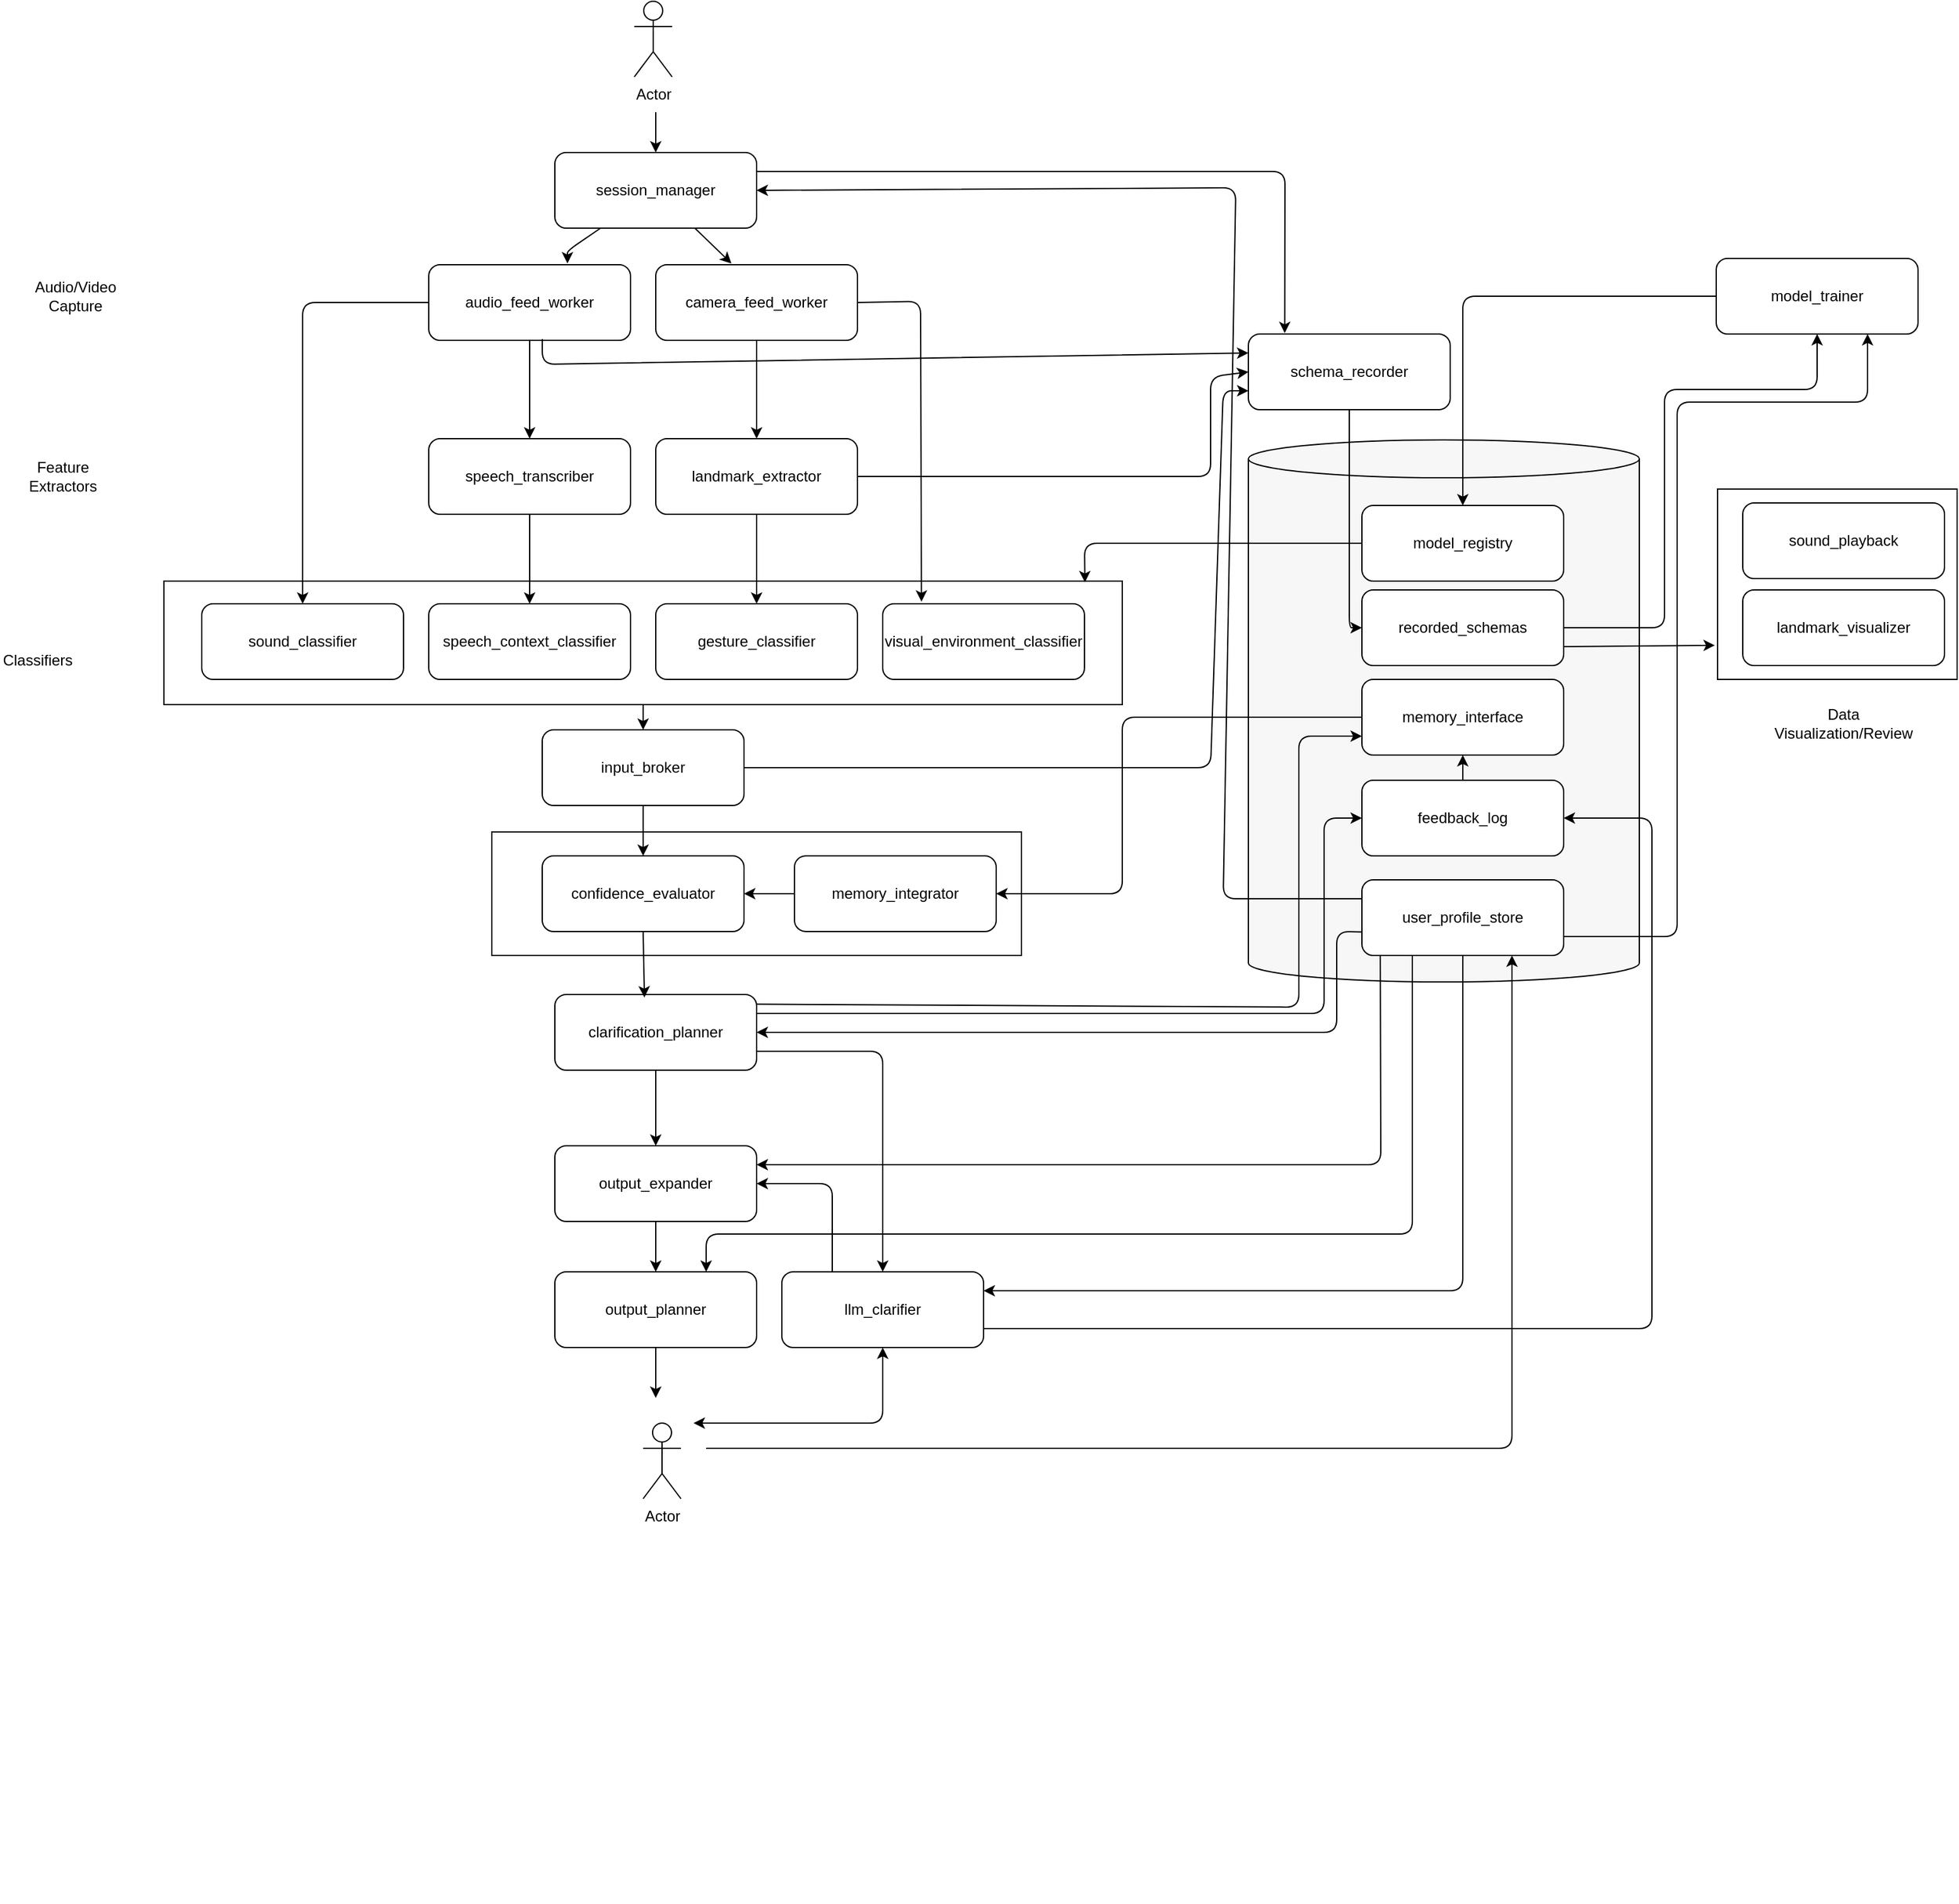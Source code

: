 <mxfile>
    <diagram id="1YYO8B0gDi6Q-jbC-mth" name="A3CP Modules">
        <mxGraphModel dx="2016" dy="1878" grid="1" gridSize="10" guides="1" tooltips="1" connect="1" arrows="1" fold="1" page="1" pageScale="1" pageWidth="850" pageHeight="1100" math="0" shadow="0">
            <root>
                <mxCell id="0"/>
                <mxCell id="1" parent="0"/>
                <mxCell id="109" value="" style="rounded=0;whiteSpace=wrap;html=1;" parent="1" vertex="1">
                    <mxGeometry x="180" y="471" width="420" height="98" as="geometry"/>
                </mxCell>
                <mxCell id="99" value="" style="edgeStyle=none;html=1;" parent="1" source="96" target="10" edge="1">
                    <mxGeometry relative="1" as="geometry"/>
                </mxCell>
                <mxCell id="96" value="" style="rounded=0;whiteSpace=wrap;html=1;" parent="1" vertex="1">
                    <mxGeometry x="-80" y="272" width="760" height="98" as="geometry"/>
                </mxCell>
                <mxCell id="55" value="" style="whiteSpace=wrap;html=1;" parent="1" vertex="1">
                    <mxGeometry x="1152" y="199" width="190" height="151" as="geometry"/>
                </mxCell>
                <mxCell id="35" value="" style="shape=cylinder3;whiteSpace=wrap;html=1;boundedLbl=1;backgroundOutline=1;size=15;fillColor=#F7F7F7;" parent="1" vertex="1">
                    <mxGeometry x="780" y="160" width="310" height="430" as="geometry"/>
                </mxCell>
                <mxCell id="84" value="" style="edgeStyle=none;html=1;" parent="1" source="2" target="4" edge="1">
                    <mxGeometry relative="1" as="geometry"/>
                </mxCell>
                <mxCell id="2" value="audio_feed_worker" style="rounded=1;whiteSpace=wrap;html=1;" parent="1" vertex="1">
                    <mxGeometry x="130" y="21" width="160" height="60" as="geometry"/>
                </mxCell>
                <mxCell id="85" style="edgeStyle=none;html=1;exitX=0.5;exitY=1;exitDx=0;exitDy=0;entryX=0.5;entryY=0;entryDx=0;entryDy=0;" parent="1" source="3" target="5" edge="1">
                    <mxGeometry relative="1" as="geometry"/>
                </mxCell>
                <mxCell id="93" style="edgeStyle=none;html=1;exitX=1;exitY=0.5;exitDx=0;exitDy=0;entryX=0.192;entryY=-0.028;entryDx=0;entryDy=0;entryPerimeter=0;" parent="1" source="3" target="7" edge="1">
                    <mxGeometry relative="1" as="geometry">
                        <mxPoint x="530" y="290" as="targetPoint"/>
                        <Array as="points">
                            <mxPoint x="520" y="50"/>
                        </Array>
                    </mxGeometry>
                </mxCell>
                <mxCell id="3" value="camera_feed_worker" style="rounded=1;whiteSpace=wrap;html=1;" parent="1" vertex="1">
                    <mxGeometry x="310" y="21" width="160" height="60" as="geometry"/>
                </mxCell>
                <mxCell id="88" value="" style="edgeStyle=none;html=1;" parent="1" source="4" target="6" edge="1">
                    <mxGeometry relative="1" as="geometry"/>
                </mxCell>
                <mxCell id="4" value="speech_transcriber" style="rounded=1;whiteSpace=wrap;html=1;" parent="1" vertex="1">
                    <mxGeometry x="130" y="159" width="160" height="60" as="geometry"/>
                </mxCell>
                <mxCell id="30" value="" style="edgeStyle=none;html=1;exitX=1;exitY=0.5;exitDx=0;exitDy=0;entryX=0;entryY=0.5;entryDx=0;entryDy=0;" parent="1" source="5" target="18" edge="1">
                    <mxGeometry relative="1" as="geometry">
                        <mxPoint x="490" y="210" as="sourcePoint"/>
                        <Array as="points">
                            <mxPoint x="750" y="189"/>
                            <mxPoint x="750" y="110"/>
                        </Array>
                    </mxGeometry>
                </mxCell>
                <mxCell id="89" value="" style="edgeStyle=none;html=1;" parent="1" source="5" target="8" edge="1">
                    <mxGeometry relative="1" as="geometry"/>
                </mxCell>
                <mxCell id="5" value="landmark_extractor" style="rounded=1;whiteSpace=wrap;html=1;" parent="1" vertex="1">
                    <mxGeometry x="310" y="159" width="160" height="60" as="geometry"/>
                </mxCell>
                <mxCell id="6" value="speech_context_classifier" style="rounded=1;whiteSpace=wrap;html=1;" parent="1" vertex="1">
                    <mxGeometry x="130" y="290" width="160" height="60" as="geometry"/>
                </mxCell>
                <mxCell id="7" value="visual_environment_classifier" style="rounded=1;whiteSpace=wrap;html=1;" parent="1" vertex="1">
                    <mxGeometry x="490" y="290" width="160" height="60" as="geometry"/>
                </mxCell>
                <mxCell id="8" value="gesture_classifier" style="rounded=1;whiteSpace=wrap;html=1;" parent="1" vertex="1">
                    <mxGeometry x="310" y="290" width="160" height="60" as="geometry"/>
                </mxCell>
                <mxCell id="9" value="sound_classifier" style="rounded=1;whiteSpace=wrap;html=1;" parent="1" vertex="1">
                    <mxGeometry x="-50" y="290" width="160" height="60" as="geometry"/>
                </mxCell>
                <mxCell id="60" value="" style="edgeStyle=none;html=1;" parent="1" source="10" target="11" edge="1">
                    <mxGeometry relative="1" as="geometry"/>
                </mxCell>
                <mxCell id="148" style="edgeStyle=none;html=1;exitX=1;exitY=0.5;exitDx=0;exitDy=0;entryX=0;entryY=0.75;entryDx=0;entryDy=0;" edge="1" parent="1" source="10" target="18">
                    <mxGeometry relative="1" as="geometry">
                        <mxPoint x="570" y="419.923" as="targetPoint"/>
                        <Array as="points">
                            <mxPoint x="750" y="420"/>
                            <mxPoint x="760" y="121"/>
                        </Array>
                    </mxGeometry>
                </mxCell>
                <mxCell id="10" value="input_broker" style="rounded=1;whiteSpace=wrap;html=1;" parent="1" vertex="1">
                    <mxGeometry x="220" y="390" width="160" height="60" as="geometry"/>
                </mxCell>
                <mxCell id="11" value="confidence_evaluator" style="rounded=1;whiteSpace=wrap;html=1;" parent="1" vertex="1">
                    <mxGeometry x="220" y="490" width="160" height="60" as="geometry"/>
                </mxCell>
                <mxCell id="119" style="edgeStyle=none;html=1;exitX=1;exitY=0.75;exitDx=0;exitDy=0;entryX=0.5;entryY=0;entryDx=0;entryDy=0;" parent="1" source="12" target="23" edge="1">
                    <mxGeometry relative="1" as="geometry">
                        <Array as="points">
                            <mxPoint x="490" y="645"/>
                        </Array>
                    </mxGeometry>
                </mxCell>
                <mxCell id="120" style="edgeStyle=none;html=1;exitX=0.5;exitY=1;exitDx=0;exitDy=0;entryX=0.5;entryY=0;entryDx=0;entryDy=0;" parent="1" source="12" target="13" edge="1">
                    <mxGeometry relative="1" as="geometry"/>
                </mxCell>
                <mxCell id="123" style="edgeStyle=none;html=1;exitX=0.99;exitY=0.127;exitDx=0;exitDy=0;entryX=0;entryY=0.75;entryDx=0;entryDy=0;exitPerimeter=0;" parent="1" source="12" target="24" edge="1">
                    <mxGeometry relative="1" as="geometry">
                        <Array as="points">
                            <mxPoint x="820" y="610"/>
                            <mxPoint x="820" y="395"/>
                        </Array>
                    </mxGeometry>
                </mxCell>
                <mxCell id="12" value="clarification_planner" style="rounded=1;whiteSpace=wrap;html=1;" parent="1" vertex="1">
                    <mxGeometry x="230" y="600" width="160" height="60" as="geometry"/>
                </mxCell>
                <mxCell id="110" style="edgeStyle=none;html=1;exitX=0.5;exitY=1;exitDx=0;exitDy=0;entryX=0.5;entryY=0;entryDx=0;entryDy=0;" parent="1" source="13" target="14" edge="1">
                    <mxGeometry relative="1" as="geometry"/>
                </mxCell>
                <mxCell id="13" value="output_expander" style="rounded=1;whiteSpace=wrap;html=1;" parent="1" vertex="1">
                    <mxGeometry x="230" y="720" width="160" height="60" as="geometry"/>
                </mxCell>
                <mxCell id="82" value="" style="edgeStyle=none;html=1;" parent="1" source="14" edge="1">
                    <mxGeometry relative="1" as="geometry">
                        <mxPoint x="310" y="920" as="targetPoint"/>
                    </mxGeometry>
                </mxCell>
                <mxCell id="14" value="output_planner" style="rounded=1;whiteSpace=wrap;html=1;" parent="1" vertex="1">
                    <mxGeometry x="230" y="820" width="160" height="60" as="geometry"/>
                </mxCell>
                <mxCell id="108" style="edgeStyle=none;html=1;exitX=0;exitY=0.5;exitDx=0;exitDy=0;entryX=1;entryY=0.5;entryDx=0;entryDy=0;" parent="1" source="15" target="11" edge="1">
                    <mxGeometry relative="1" as="geometry"/>
                </mxCell>
                <mxCell id="15" value="memory_integrator" style="rounded=1;whiteSpace=wrap;html=1;" parent="1" vertex="1">
                    <mxGeometry x="420" y="490" width="160" height="60" as="geometry"/>
                </mxCell>
                <mxCell id="122" style="edgeStyle=none;html=1;exitX=0.5;exitY=0;exitDx=0;exitDy=0;entryX=0.5;entryY=1;entryDx=0;entryDy=0;" parent="1" source="16" target="24" edge="1">
                    <mxGeometry relative="1" as="geometry"/>
                </mxCell>
                <mxCell id="16" value="feedback_log" style="rounded=1;whiteSpace=wrap;html=1;" parent="1" vertex="1">
                    <mxGeometry x="870" y="430" width="160" height="60" as="geometry"/>
                </mxCell>
                <mxCell id="37" value="" style="edgeStyle=none;html=1;" parent="1" source="17" edge="1">
                    <mxGeometry relative="1" as="geometry">
                        <mxPoint x="370" y="20" as="targetPoint"/>
                    </mxGeometry>
                </mxCell>
                <mxCell id="38" value="" style="edgeStyle=none;html=1;" parent="1" source="17" edge="1">
                    <mxGeometry relative="1" as="geometry">
                        <mxPoint x="240" y="20" as="targetPoint"/>
                        <Array as="points">
                            <mxPoint x="240" y="10"/>
                        </Array>
                    </mxGeometry>
                </mxCell>
                <mxCell id="17" value="session_manager" style="rounded=1;whiteSpace=wrap;html=1;" parent="1" vertex="1">
                    <mxGeometry x="230" y="-68" width="160" height="60" as="geometry"/>
                </mxCell>
                <mxCell id="150" style="edgeStyle=none;html=1;entryX=0;entryY=0.5;entryDx=0;entryDy=0;" edge="1" parent="1" source="18" target="100">
                    <mxGeometry relative="1" as="geometry">
                        <Array as="points">
                            <mxPoint x="860" y="309"/>
                        </Array>
                    </mxGeometry>
                </mxCell>
                <mxCell id="18" value="schema_recorder" style="rounded=1;whiteSpace=wrap;html=1;" parent="1" vertex="1">
                    <mxGeometry x="780" y="76" width="160" height="60" as="geometry"/>
                </mxCell>
                <mxCell id="19" value="landmark_visualizer" style="rounded=1;whiteSpace=wrap;html=1;" parent="1" vertex="1">
                    <mxGeometry x="1172" y="279" width="160" height="60" as="geometry"/>
                </mxCell>
                <mxCell id="20" value="sound_playback" style="rounded=1;whiteSpace=wrap;html=1;" parent="1" vertex="1">
                    <mxGeometry x="1172" y="210" width="160" height="60" as="geometry"/>
                </mxCell>
                <mxCell id="47" style="edgeStyle=none;html=1;entryX=0.961;entryY=0.01;entryDx=0;entryDy=0;exitX=0;exitY=0.5;exitDx=0;exitDy=0;entryPerimeter=0;" parent="1" source="21" target="96" edge="1">
                    <mxGeometry relative="1" as="geometry">
                        <mxPoint x="680" y="310" as="targetPoint"/>
                        <Array as="points">
                            <mxPoint x="650" y="242"/>
                        </Array>
                    </mxGeometry>
                </mxCell>
                <mxCell id="21" value="model_registry" style="rounded=1;whiteSpace=wrap;html=1;" parent="1" vertex="1">
                    <mxGeometry x="870" y="212" width="160" height="60" as="geometry"/>
                </mxCell>
                <mxCell id="134" style="edgeStyle=none;html=1;exitX=0;exitY=0.5;exitDx=0;exitDy=0;entryX=0.5;entryY=0;entryDx=0;entryDy=0;" parent="1" source="22" target="21" edge="1">
                    <mxGeometry relative="1" as="geometry">
                        <Array as="points">
                            <mxPoint x="950" y="46"/>
                        </Array>
                    </mxGeometry>
                </mxCell>
                <mxCell id="22" value="model_trainer" style="rounded=1;whiteSpace=wrap;html=1;" parent="1" vertex="1">
                    <mxGeometry x="1151" y="16" width="160" height="60" as="geometry"/>
                </mxCell>
                <mxCell id="136" style="edgeStyle=none;html=1;exitX=0.25;exitY=0;exitDx=0;exitDy=0;entryX=1;entryY=0.5;entryDx=0;entryDy=0;" parent="1" source="23" target="13" edge="1">
                    <mxGeometry relative="1" as="geometry">
                        <Array as="points">
                            <mxPoint x="450" y="750"/>
                        </Array>
                    </mxGeometry>
                </mxCell>
                <mxCell id="144" style="edgeStyle=none;html=1;exitX=1;exitY=0.75;exitDx=0;exitDy=0;entryX=1;entryY=0.5;entryDx=0;entryDy=0;" parent="1" source="23" target="16" edge="1">
                    <mxGeometry relative="1" as="geometry">
                        <Array as="points">
                            <mxPoint x="1100" y="865"/>
                            <mxPoint x="1100" y="460"/>
                        </Array>
                    </mxGeometry>
                </mxCell>
                <mxCell id="23" value="llm_clarifier" style="rounded=1;whiteSpace=wrap;html=1;" parent="1" vertex="1">
                    <mxGeometry x="410" y="820" width="160" height="60" as="geometry"/>
                </mxCell>
                <mxCell id="62" style="edgeStyle=none;html=1;entryX=1;entryY=0.5;entryDx=0;entryDy=0;exitX=0;exitY=0.5;exitDx=0;exitDy=0;" parent="1" source="24" target="15" edge="1">
                    <mxGeometry relative="1" as="geometry">
                        <Array as="points">
                            <mxPoint x="680" y="380"/>
                            <mxPoint x="680" y="520"/>
                        </Array>
                    </mxGeometry>
                </mxCell>
                <mxCell id="24" value="memory_interface" style="rounded=1;whiteSpace=wrap;html=1;" parent="1" vertex="1">
                    <mxGeometry x="870" y="350" width="160" height="60" as="geometry"/>
                </mxCell>
                <mxCell id="25" value="Audio/Video Capture" style="text;strokeColor=none;align=center;fillColor=none;html=1;verticalAlign=middle;whiteSpace=wrap;rounded=0;" parent="1" vertex="1">
                    <mxGeometry x="-180" y="31" width="60" height="30" as="geometry"/>
                </mxCell>
                <mxCell id="26" value="Feature Extractors" style="text;strokeColor=none;align=center;fillColor=none;html=1;verticalAlign=middle;whiteSpace=wrap;rounded=0;" parent="1" vertex="1">
                    <mxGeometry x="-190" y="174" width="60" height="30" as="geometry"/>
                </mxCell>
                <mxCell id="34" value="" style="shape=stencil(VZDRDoMgDEW/hneFZe+bbnva076gSiMkqARxyt+vSLNsCSG9h/beBqGacW/QOSErq4VqhZS6q+km8Aa3YmEtROhgQaLPWa8OS8cSk+OOxYDPZZ+cnTQGoa6bsRFfHvrMtwCemImjI1VTySEYIu7Fg3M9BJziD1I3UV3oIZ+88APnEWNIpHnyVJXR9C83q6NhI8nMoB0Mu5+ZwVL08DWWR9ydo1VDNX/UQT4=);whiteSpace=wrap;html=1;" parent="1" vertex="1">
                    <mxGeometry x="20" y="1200" width="120" height="120" as="geometry"/>
                </mxCell>
                <mxCell id="42" value="Data Visualization/Review" style="text;strokeColor=none;align=center;fillColor=none;html=1;verticalAlign=middle;whiteSpace=wrap;rounded=0;" parent="1" vertex="1">
                    <mxGeometry x="1222" y="370" width="60" height="30" as="geometry"/>
                </mxCell>
                <mxCell id="50" value="Classifiers" style="text;strokeColor=none;align=center;fillColor=none;html=1;verticalAlign=middle;whiteSpace=wrap;rounded=0;" parent="1" vertex="1">
                    <mxGeometry x="-210" y="320" width="60" height="30" as="geometry"/>
                </mxCell>
                <mxCell id="139" style="edgeStyle=none;html=1;entryX=0.5;entryY=1;entryDx=0;entryDy=0;" parent="1" edge="1">
                    <mxGeometry relative="1" as="geometry">
                        <mxPoint x="350" y="960" as="sourcePoint"/>
                        <mxPoint x="989" y="569" as="targetPoint"/>
                        <Array as="points">
                            <mxPoint x="989" y="960"/>
                        </Array>
                    </mxGeometry>
                </mxCell>
                <mxCell id="71" value="Actor" style="shape=umlActor;verticalLabelPosition=bottom;verticalAlign=top;html=1;outlineConnect=0;" parent="1" vertex="1">
                    <mxGeometry x="300" y="940" width="30" height="60" as="geometry"/>
                </mxCell>
                <mxCell id="75" value="" style="edgeStyle=none;html=1;" parent="1" target="17" edge="1">
                    <mxGeometry relative="1" as="geometry">
                        <mxPoint x="310" y="-100" as="sourcePoint"/>
                    </mxGeometry>
                </mxCell>
                <mxCell id="72" value="Actor" style="shape=umlActor;verticalLabelPosition=bottom;verticalAlign=top;html=1;outlineConnect=0;" parent="1" vertex="1">
                    <mxGeometry x="293" y="-188" width="30" height="60" as="geometry"/>
                </mxCell>
                <mxCell id="86" value="" style="endArrow=classic;html=1;exitX=0.563;exitY=0.983;exitDx=0;exitDy=0;exitPerimeter=0;entryX=0;entryY=0.25;entryDx=0;entryDy=0;" parent="1" source="2" target="18" edge="1">
                    <mxGeometry width="50" height="50" relative="1" as="geometry">
                        <mxPoint x="230" y="120" as="sourcePoint"/>
                        <mxPoint x="600" y="190" as="targetPoint"/>
                        <Array as="points">
                            <mxPoint x="220" y="100"/>
                        </Array>
                    </mxGeometry>
                </mxCell>
                <mxCell id="90" value="" style="endArrow=classic;html=1;exitX=0;exitY=0.5;exitDx=0;exitDy=0;entryX=0.5;entryY=0;entryDx=0;entryDy=0;" parent="1" source="2" target="9" edge="1">
                    <mxGeometry width="50" height="50" relative="1" as="geometry">
                        <mxPoint x="430" y="240" as="sourcePoint"/>
                        <mxPoint x="30" y="280" as="targetPoint"/>
                        <Array as="points">
                            <mxPoint x="30" y="51"/>
                        </Array>
                    </mxGeometry>
                </mxCell>
                <mxCell id="101" style="edgeStyle=none;html=1;exitX=1;exitY=0.75;exitDx=0;exitDy=0;entryX=-0.011;entryY=0.821;entryDx=0;entryDy=0;entryPerimeter=0;" parent="1" source="100" edge="1" target="55">
                    <mxGeometry relative="1" as="geometry">
                        <mxPoint x="1131" y="310" as="targetPoint"/>
                    </mxGeometry>
                </mxCell>
                <mxCell id="133" style="edgeStyle=none;html=1;exitX=1;exitY=0.5;exitDx=0;exitDy=0;entryX=0.5;entryY=1;entryDx=0;entryDy=0;" parent="1" source="100" target="22" edge="1">
                    <mxGeometry relative="1" as="geometry">
                        <Array as="points">
                            <mxPoint x="1110" y="309"/>
                            <mxPoint x="1110" y="120"/>
                            <mxPoint x="1231" y="120"/>
                        </Array>
                    </mxGeometry>
                </mxCell>
                <mxCell id="100" value="recorded_schemas" style="rounded=1;whiteSpace=wrap;html=1;" parent="1" vertex="1">
                    <mxGeometry x="870" y="279" width="160" height="60" as="geometry"/>
                </mxCell>
                <mxCell id="116" style="edgeStyle=none;html=1;exitX=0.5;exitY=1;exitDx=0;exitDy=0;entryX=0.444;entryY=0.039;entryDx=0;entryDy=0;entryPerimeter=0;" parent="1" source="11" target="12" edge="1">
                    <mxGeometry relative="1" as="geometry"/>
                </mxCell>
                <mxCell id="117" style="edgeStyle=none;html=1;exitX=1;exitY=0.25;exitDx=0;exitDy=0;" parent="1" source="12" target="16" edge="1">
                    <mxGeometry relative="1" as="geometry">
                        <Array as="points">
                            <mxPoint x="840" y="615"/>
                            <mxPoint x="840" y="460"/>
                        </Array>
                    </mxGeometry>
                </mxCell>
                <mxCell id="138" style="edgeStyle=none;html=1;exitX=0;exitY=0.25;exitDx=0;exitDy=0;entryX=1;entryY=0.5;entryDx=0;entryDy=0;" parent="1" source="137" target="17" edge="1">
                    <mxGeometry relative="1" as="geometry">
                        <Array as="points">
                            <mxPoint x="760" y="524"/>
                            <mxPoint x="770" y="-40"/>
                        </Array>
                    </mxGeometry>
                </mxCell>
                <mxCell id="140" style="edgeStyle=none;html=1;exitX=0.091;exitY=0.935;exitDx=0;exitDy=0;entryX=1;entryY=0.25;entryDx=0;entryDy=0;exitPerimeter=0;" parent="1" source="137" target="13" edge="1">
                    <mxGeometry relative="1" as="geometry">
                        <Array as="points">
                            <mxPoint x="885" y="735"/>
                        </Array>
                    </mxGeometry>
                </mxCell>
                <mxCell id="141" style="edgeStyle=none;html=1;entryX=1;entryY=0.5;entryDx=0;entryDy=0;exitX=0.005;exitY=0.689;exitDx=0;exitDy=0;exitPerimeter=0;" parent="1" source="137" target="12" edge="1">
                    <mxGeometry relative="1" as="geometry">
                        <Array as="points">
                            <mxPoint x="850" y="550"/>
                            <mxPoint x="850" y="630"/>
                            <mxPoint x="570" y="630"/>
                        </Array>
                        <mxPoint x="868" y="550" as="sourcePoint"/>
                    </mxGeometry>
                </mxCell>
                <mxCell id="142" style="edgeStyle=none;html=1;exitX=0.5;exitY=1;exitDx=0;exitDy=0;entryX=1;entryY=0.25;entryDx=0;entryDy=0;" parent="1" source="137" target="23" edge="1">
                    <mxGeometry relative="1" as="geometry">
                        <Array as="points">
                            <mxPoint x="950" y="835"/>
                        </Array>
                    </mxGeometry>
                </mxCell>
                <mxCell id="147" style="edgeStyle=none;html=1;exitX=0.25;exitY=1;exitDx=0;exitDy=0;entryX=0.75;entryY=0;entryDx=0;entryDy=0;" parent="1" source="137" target="14" edge="1">
                    <mxGeometry relative="1" as="geometry">
                        <Array as="points">
                            <mxPoint x="910" y="790"/>
                            <mxPoint x="350" y="790"/>
                        </Array>
                    </mxGeometry>
                </mxCell>
                <mxCell id="153" style="edgeStyle=none;html=1;exitX=1;exitY=0.75;exitDx=0;exitDy=0;entryX=0.75;entryY=1;entryDx=0;entryDy=0;" edge="1" parent="1" source="137" target="22">
                    <mxGeometry relative="1" as="geometry">
                        <Array as="points">
                            <mxPoint x="1120" y="554"/>
                            <mxPoint x="1120" y="130"/>
                            <mxPoint x="1271" y="130"/>
                        </Array>
                    </mxGeometry>
                </mxCell>
                <mxCell id="137" value="user_profile_store" style="rounded=1;whiteSpace=wrap;html=1;" parent="1" vertex="1">
                    <mxGeometry x="870" y="509" width="160" height="60" as="geometry"/>
                </mxCell>
                <mxCell id="146" value="" style="endArrow=classic;startArrow=classic;html=1;entryX=0.5;entryY=1;entryDx=0;entryDy=0;" parent="1" target="23" edge="1">
                    <mxGeometry width="50" height="50" relative="1" as="geometry">
                        <mxPoint x="340" y="940" as="sourcePoint"/>
                        <mxPoint x="420" y="890" as="targetPoint"/>
                        <Array as="points">
                            <mxPoint x="490" y="940"/>
                        </Array>
                    </mxGeometry>
                </mxCell>
                <mxCell id="151" style="edgeStyle=none;html=1;exitX=1;exitY=0.25;exitDx=0;exitDy=0;entryX=0.18;entryY=-0.012;entryDx=0;entryDy=0;entryPerimeter=0;" edge="1" parent="1" source="17" target="18">
                    <mxGeometry relative="1" as="geometry">
                        <Array as="points">
                            <mxPoint x="809" y="-53"/>
                        </Array>
                    </mxGeometry>
                </mxCell>
            </root>
        </mxGraphModel>
    </diagram>
</mxfile>
